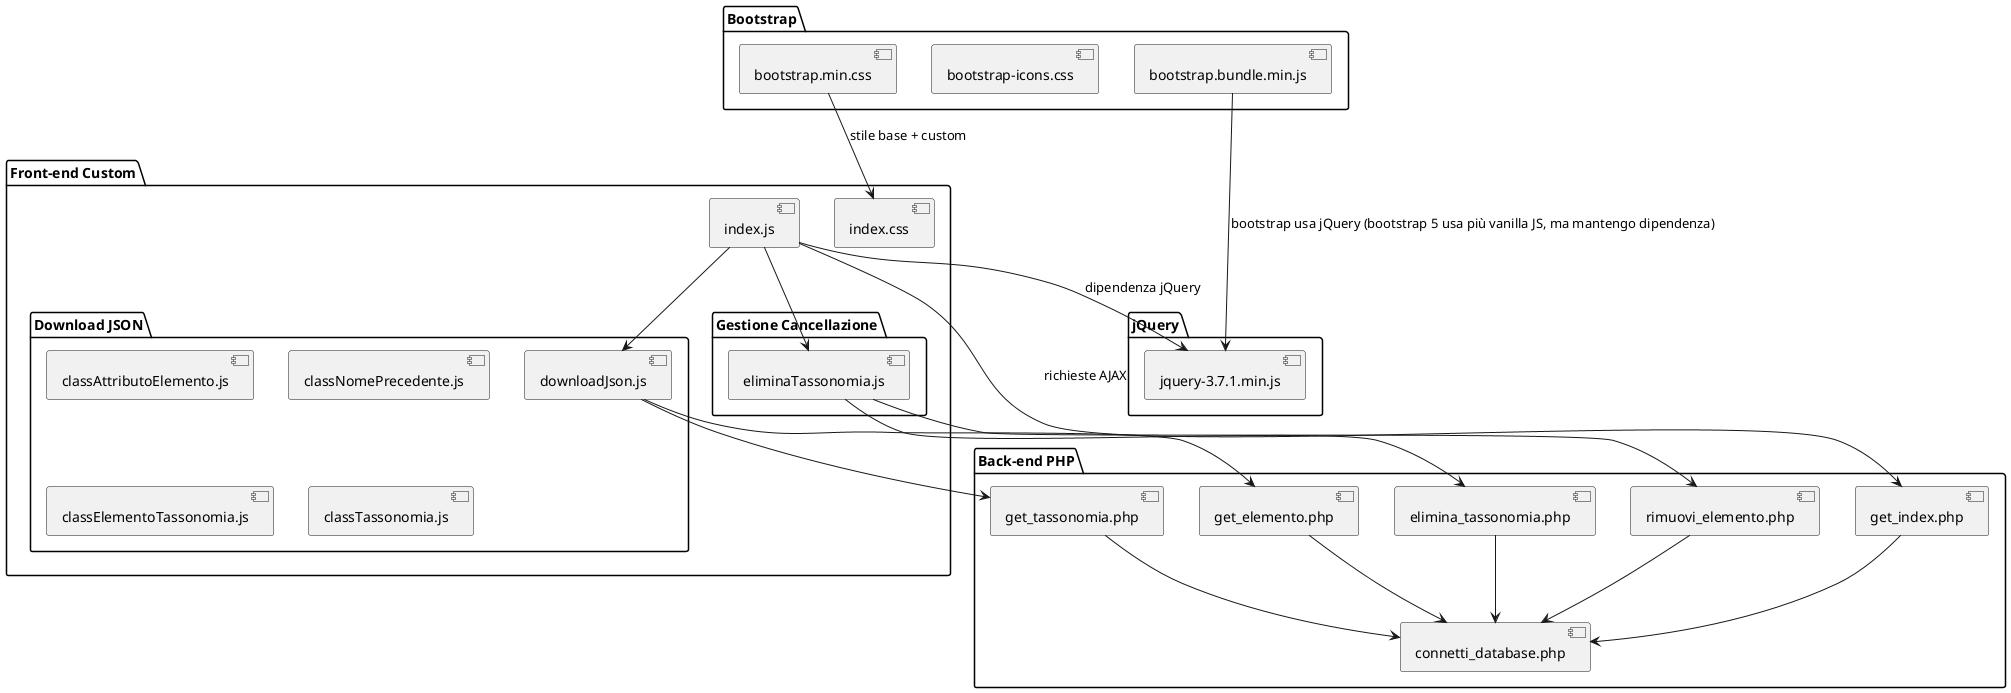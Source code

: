 @startuml package_index
package "Bootstrap" {
  [bootstrap.min.css]
  [bootstrap-icons.css]
  [bootstrap.bundle.min.js]
}

package "jQuery" {
  [jquery-3.7.1.min.js]
}

package "Front-end Custom" {
  [index.css]
  [index.js]
  
  package "Gestione Cancellazione" {
    [eliminaTassonomia.js]
  }
  
  package "Download JSON" {
    [classAttributoElemento.js]
    [classNomePrecedente.js]
    [classElementoTassonomia.js]
    [classTassonomia.js]
    [downloadJson.js]
  }
}

package "Back-end PHP" {
  [get_index.php]
  [elimina_tassonomia.php]
  [rimuovi_elemento.php]
  [get_tassonomia.php]
  [get_elemento.php]
  [connetti_database.php]
}

' Relazioni tra package
[bootstrap.min.css] --> [index.css] : stile base + custom
[index.js] --> [jquery-3.7.1.min.js] : dipendenza jQuery
[bootstrap.bundle.min.js] --> [jquery-3.7.1.min.js] : bootstrap usa jQuery (bootstrap 5 usa più vanilla JS, ma mantengo dipendenza)
[index.js] --> [eliminaTassonomia.js]
[index.js] --> [downloadJson.js]

' Relazioni front-end / back-end
[index.js] --> [get_index.php] : richieste AJAX
[eliminaTassonomia.js] --> [elimina_tassonomia.php]
[eliminaTassonomia.js] --> [rimuovi_elemento.php]
[downloadJson.js] --> [get_tassonomia.php]
[downloadJson.js] --> [get_elemento.php]

' Dipendenze back-end
[get_index.php] --> [connetti_database.php]
[elimina_tassonomia.php] --> [connetti_database.php]
[rimuovi_elemento.php] --> [connetti_database.php]
[get_tassonomia.php] --> [connetti_database.php]
[get_elemento.php] --> [connetti_database.php]

@enduml
